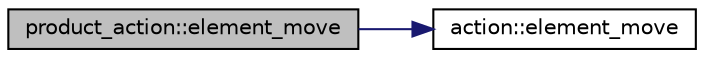 digraph "product_action::element_move"
{
  edge [fontname="Helvetica",fontsize="10",labelfontname="Helvetica",labelfontsize="10"];
  node [fontname="Helvetica",fontsize="10",shape=record];
  rankdir="LR";
  Node664 [label="product_action::element_move",height=0.2,width=0.4,color="black", fillcolor="grey75", style="filled", fontcolor="black"];
  Node664 -> Node665 [color="midnightblue",fontsize="10",style="solid",fontname="Helvetica"];
  Node665 [label="action::element_move",height=0.2,width=0.4,color="black", fillcolor="white", style="filled",URL="$d2/d86/classaction.html#a550947491bbb534d3d7951f50198a874"];
}
